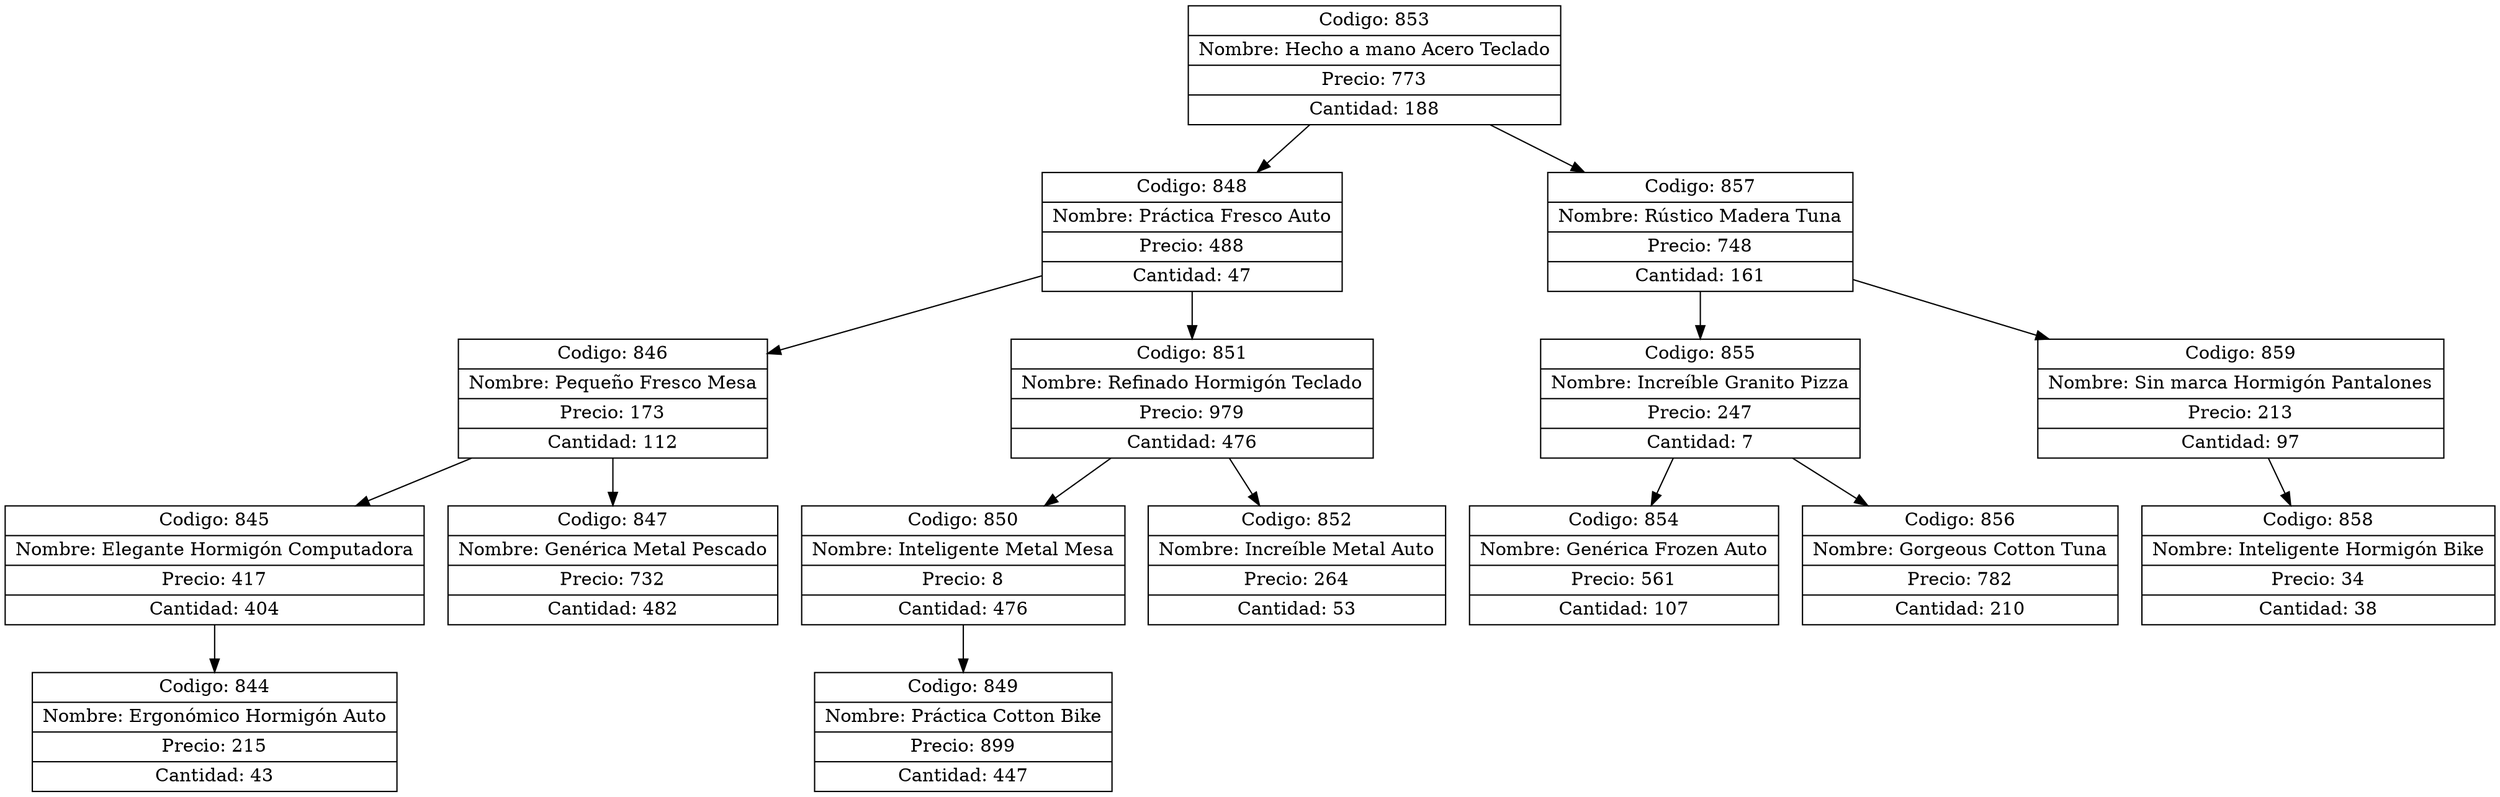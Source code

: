 digraph grafico{
rankdir=UD 
node[shape=box] 
concentrate=true 
nodo853[ shape=record, label ="{Codigo: 853|Nombre: Hecho a mano Acero Teclado|Precio: 773|Cantidad: 188}"];
nodo848[ shape=record, label ="{Codigo: 848|Nombre: Práctica Fresco Auto|Precio: 488|Cantidad: 47}"];
nodo846[ shape=record, label ="{Codigo: 846|Nombre: Pequeño Fresco Mesa|Precio: 173|Cantidad: 112}"];
nodo845[ shape=record, label ="{Codigo: 845|Nombre: Elegante Hormigón Computadora|Precio: 417|Cantidad: 404}"];
nodo844[ shape=record, label ="{Codigo: 844|Nombre: Ergonómico Hormigón Auto|Precio: 215|Cantidad: 43}"];
nodo845->nodo844
nodo846->nodo845
nodo847[ shape=record, label ="{Codigo: 847|Nombre: Genérica Metal Pescado|Precio: 732|Cantidad: 482}"];
nodo846->nodo847
nodo848->nodo846
nodo851[ shape=record, label ="{Codigo: 851|Nombre: Refinado Hormigón Teclado|Precio: 979|Cantidad: 476}"];
nodo850[ shape=record, label ="{Codigo: 850|Nombre: Inteligente Metal Mesa|Precio: 8|Cantidad: 476}"];
nodo849[ shape=record, label ="{Codigo: 849|Nombre: Práctica Cotton Bike|Precio: 899|Cantidad: 447}"];
nodo850->nodo849
nodo851->nodo850
nodo852[ shape=record, label ="{Codigo: 852|Nombre: Increíble Metal Auto|Precio: 264|Cantidad: 53}"];
nodo851->nodo852
nodo848->nodo851
nodo853->nodo848
nodo857[ shape=record, label ="{Codigo: 857|Nombre: Rústico Madera Tuna|Precio: 748|Cantidad: 161}"];
nodo855[ shape=record, label ="{Codigo: 855|Nombre: Increíble Granito Pizza|Precio: 247|Cantidad: 7}"];
nodo854[ shape=record, label ="{Codigo: 854|Nombre: Genérica Frozen Auto|Precio: 561|Cantidad: 107}"];
nodo855->nodo854
nodo856[ shape=record, label ="{Codigo: 856|Nombre: Gorgeous Cotton Tuna|Precio: 782|Cantidad: 210}"];
nodo855->nodo856
nodo857->nodo855
nodo859[ shape=record, label ="{Codigo: 859|Nombre: Sin marca Hormigón Pantalones|Precio: 213|Cantidad: 97}"];
nodo858[ shape=record, label ="{Codigo: 858|Nombre: Inteligente Hormigón Bike|Precio: 34|Cantidad: 38}"];
nodo859->nodo858
nodo857->nodo859
nodo853->nodo857
}
